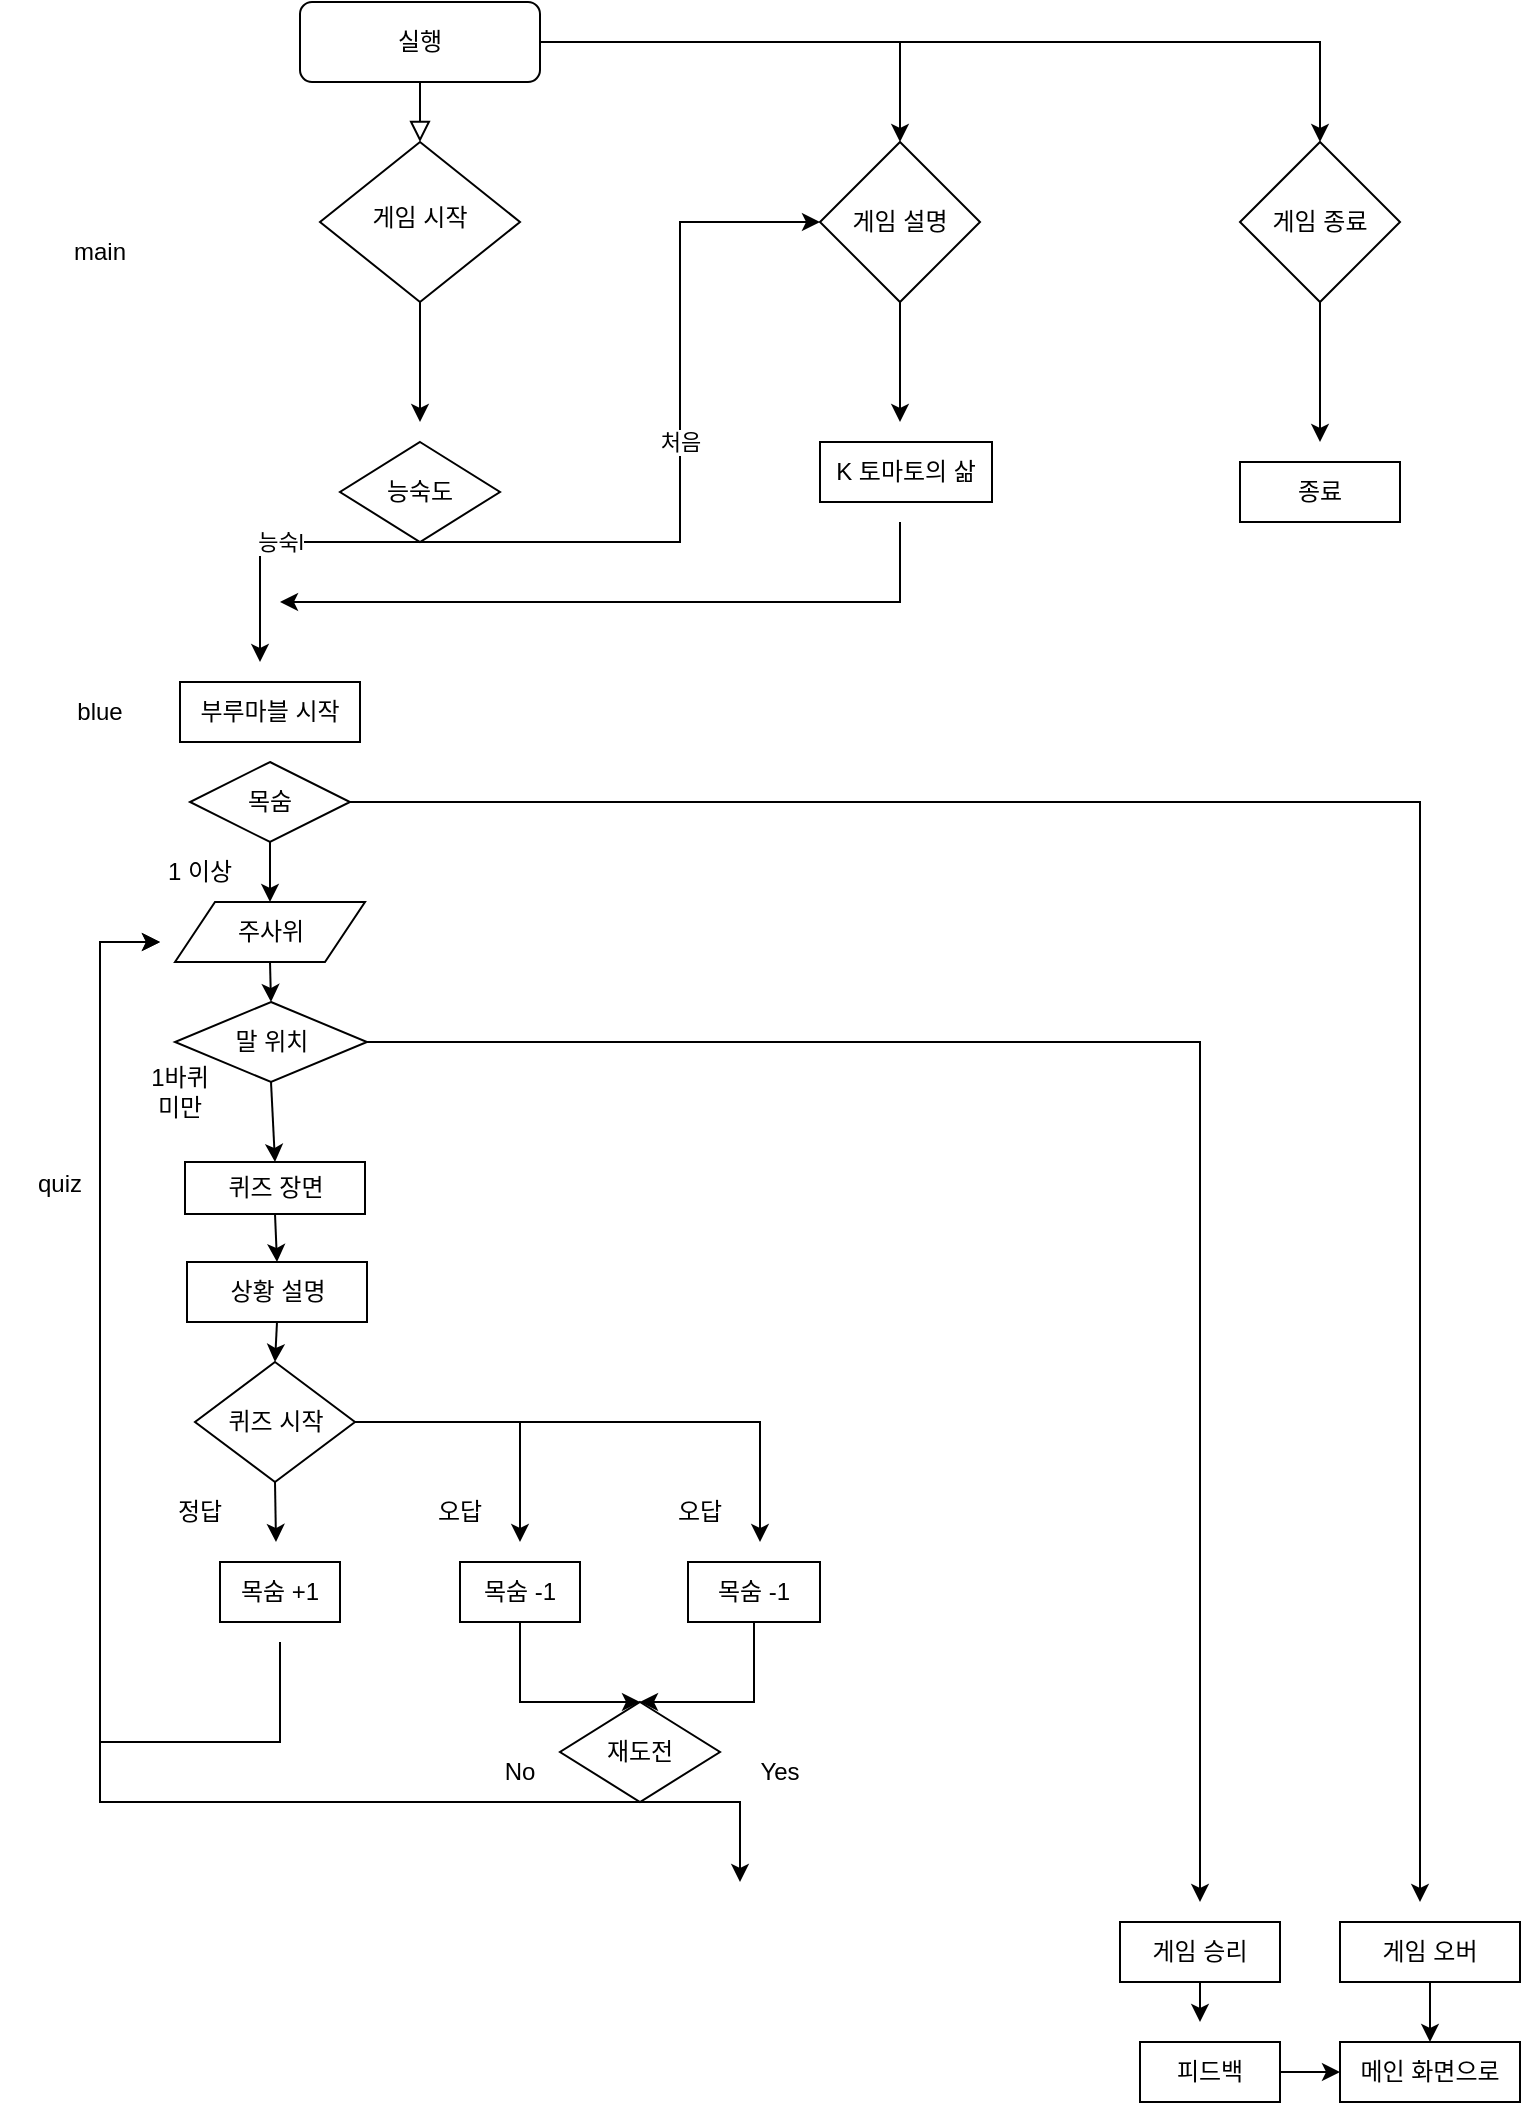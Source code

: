 <mxfile version="15.9.1" type="github">
  <diagram id="C5RBs43oDa-KdzZeNtuy" name="Page-1">
    <mxGraphModel dx="1104" dy="884" grid="1" gridSize="10" guides="1" tooltips="1" connect="1" arrows="1" fold="1" page="1" pageScale="1" pageWidth="827" pageHeight="1169" math="0" shadow="0">
      <root>
        <mxCell id="WIyWlLk6GJQsqaUBKTNV-0" />
        <mxCell id="WIyWlLk6GJQsqaUBKTNV-1" parent="WIyWlLk6GJQsqaUBKTNV-0" />
        <mxCell id="WIyWlLk6GJQsqaUBKTNV-2" value="" style="rounded=0;html=1;jettySize=auto;orthogonalLoop=1;fontSize=11;endArrow=block;endFill=0;endSize=8;strokeWidth=1;shadow=0;labelBackgroundColor=none;edgeStyle=orthogonalEdgeStyle;" parent="WIyWlLk6GJQsqaUBKTNV-1" source="WIyWlLk6GJQsqaUBKTNV-3" target="WIyWlLk6GJQsqaUBKTNV-6" edge="1">
          <mxGeometry relative="1" as="geometry" />
        </mxCell>
        <mxCell id="WIyWlLk6GJQsqaUBKTNV-3" value="실행" style="rounded=1;whiteSpace=wrap;html=1;fontSize=12;glass=0;strokeWidth=1;shadow=0;" parent="WIyWlLk6GJQsqaUBKTNV-1" vertex="1">
          <mxGeometry x="160" y="80" width="120" height="40" as="geometry" />
        </mxCell>
        <mxCell id="WIyWlLk6GJQsqaUBKTNV-6" value="게임 시작" style="rhombus;whiteSpace=wrap;html=1;shadow=0;fontFamily=Helvetica;fontSize=12;align=center;strokeWidth=1;spacing=6;spacingTop=-4;" parent="WIyWlLk6GJQsqaUBKTNV-1" vertex="1">
          <mxGeometry x="170" y="150" width="100" height="80" as="geometry" />
        </mxCell>
        <mxCell id="yMtjG-S56oMLCAJ_Q67d-2" value="main" style="text;html=1;strokeColor=none;fillColor=none;align=center;verticalAlign=middle;whiteSpace=wrap;rounded=0;" vertex="1" parent="WIyWlLk6GJQsqaUBKTNV-1">
          <mxGeometry x="30" y="190" width="60" height="30" as="geometry" />
        </mxCell>
        <mxCell id="yMtjG-S56oMLCAJ_Q67d-3" value="blue" style="text;html=1;strokeColor=none;fillColor=none;align=center;verticalAlign=middle;whiteSpace=wrap;rounded=0;" vertex="1" parent="WIyWlLk6GJQsqaUBKTNV-1">
          <mxGeometry x="30" y="420" width="60" height="30" as="geometry" />
        </mxCell>
        <mxCell id="yMtjG-S56oMLCAJ_Q67d-5" value="게임 설명" style="rhombus;whiteSpace=wrap;html=1;" vertex="1" parent="WIyWlLk6GJQsqaUBKTNV-1">
          <mxGeometry x="420" y="150" width="80" height="80" as="geometry" />
        </mxCell>
        <mxCell id="yMtjG-S56oMLCAJ_Q67d-6" value="게임 종료" style="rhombus;whiteSpace=wrap;html=1;" vertex="1" parent="WIyWlLk6GJQsqaUBKTNV-1">
          <mxGeometry x="630" y="150" width="80" height="80" as="geometry" />
        </mxCell>
        <mxCell id="yMtjG-S56oMLCAJ_Q67d-8" value="" style="endArrow=classic;html=1;rounded=0;exitX=1;exitY=0.5;exitDx=0;exitDy=0;entryX=0.5;entryY=0;entryDx=0;entryDy=0;" edge="1" parent="WIyWlLk6GJQsqaUBKTNV-1" source="WIyWlLk6GJQsqaUBKTNV-3" target="yMtjG-S56oMLCAJ_Q67d-5">
          <mxGeometry width="50" height="50" relative="1" as="geometry">
            <mxPoint x="300" y="170" as="sourcePoint" />
            <mxPoint x="350" y="120" as="targetPoint" />
            <Array as="points">
              <mxPoint x="460" y="100" />
            </Array>
          </mxGeometry>
        </mxCell>
        <mxCell id="yMtjG-S56oMLCAJ_Q67d-10" value="" style="endArrow=classic;html=1;rounded=0;entryX=0.5;entryY=0;entryDx=0;entryDy=0;" edge="1" parent="WIyWlLk6GJQsqaUBKTNV-1" target="yMtjG-S56oMLCAJ_Q67d-6">
          <mxGeometry width="50" height="50" relative="1" as="geometry">
            <mxPoint x="450" y="100" as="sourcePoint" />
            <mxPoint x="540" y="100" as="targetPoint" />
            <Array as="points">
              <mxPoint x="670" y="100" />
            </Array>
          </mxGeometry>
        </mxCell>
        <mxCell id="yMtjG-S56oMLCAJ_Q67d-11" value="" style="endArrow=classic;html=1;rounded=0;exitX=0.5;exitY=1;exitDx=0;exitDy=0;" edge="1" parent="WIyWlLk6GJQsqaUBKTNV-1" source="yMtjG-S56oMLCAJ_Q67d-5">
          <mxGeometry width="50" height="50" relative="1" as="geometry">
            <mxPoint x="210" y="390" as="sourcePoint" />
            <mxPoint x="460" y="290" as="targetPoint" />
          </mxGeometry>
        </mxCell>
        <mxCell id="yMtjG-S56oMLCAJ_Q67d-12" value="" style="endArrow=classic;html=1;rounded=0;exitX=0.5;exitY=1;exitDx=0;exitDy=0;" edge="1" parent="WIyWlLk6GJQsqaUBKTNV-1" source="WIyWlLk6GJQsqaUBKTNV-6">
          <mxGeometry width="50" height="50" relative="1" as="geometry">
            <mxPoint x="200" y="280" as="sourcePoint" />
            <mxPoint x="220" y="290" as="targetPoint" />
          </mxGeometry>
        </mxCell>
        <mxCell id="yMtjG-S56oMLCAJ_Q67d-13" value="" style="endArrow=classic;html=1;rounded=0;exitX=0.5;exitY=1;exitDx=0;exitDy=0;" edge="1" parent="WIyWlLk6GJQsqaUBKTNV-1" source="yMtjG-S56oMLCAJ_Q67d-6">
          <mxGeometry width="50" height="50" relative="1" as="geometry">
            <mxPoint x="500" y="390" as="sourcePoint" />
            <mxPoint x="670" y="300" as="targetPoint" />
          </mxGeometry>
        </mxCell>
        <mxCell id="yMtjG-S56oMLCAJ_Q67d-15" value="능숙도" style="rhombus;whiteSpace=wrap;html=1;" vertex="1" parent="WIyWlLk6GJQsqaUBKTNV-1">
          <mxGeometry x="180" y="300" width="80" height="50" as="geometry" />
        </mxCell>
        <mxCell id="yMtjG-S56oMLCAJ_Q67d-16" value="" style="endArrow=classic;html=1;rounded=0;exitX=0.5;exitY=1;exitDx=0;exitDy=0;" edge="1" parent="WIyWlLk6GJQsqaUBKTNV-1" source="yMtjG-S56oMLCAJ_Q67d-15">
          <mxGeometry relative="1" as="geometry">
            <mxPoint x="280" y="270" as="sourcePoint" />
            <mxPoint x="140" y="410" as="targetPoint" />
            <Array as="points">
              <mxPoint x="140" y="350" />
            </Array>
          </mxGeometry>
        </mxCell>
        <mxCell id="yMtjG-S56oMLCAJ_Q67d-17" value="능숙l" style="edgeLabel;resizable=0;html=1;align=center;verticalAlign=middle;" connectable="0" vertex="1" parent="yMtjG-S56oMLCAJ_Q67d-16">
          <mxGeometry relative="1" as="geometry" />
        </mxCell>
        <mxCell id="yMtjG-S56oMLCAJ_Q67d-18" value="" style="endArrow=classic;html=1;rounded=0;exitX=0.5;exitY=1;exitDx=0;exitDy=0;entryX=0;entryY=0.5;entryDx=0;entryDy=0;" edge="1" parent="WIyWlLk6GJQsqaUBKTNV-1" source="yMtjG-S56oMLCAJ_Q67d-15" target="yMtjG-S56oMLCAJ_Q67d-5">
          <mxGeometry relative="1" as="geometry">
            <mxPoint x="280" y="270" as="sourcePoint" />
            <mxPoint x="290" y="410" as="targetPoint" />
            <Array as="points">
              <mxPoint x="350" y="350" />
              <mxPoint x="350" y="190" />
            </Array>
          </mxGeometry>
        </mxCell>
        <mxCell id="yMtjG-S56oMLCAJ_Q67d-19" value="처음" style="edgeLabel;resizable=0;html=1;align=center;verticalAlign=middle;" connectable="0" vertex="1" parent="yMtjG-S56oMLCAJ_Q67d-18">
          <mxGeometry relative="1" as="geometry" />
        </mxCell>
        <mxCell id="yMtjG-S56oMLCAJ_Q67d-21" value="부루마블 시작" style="rounded=0;whiteSpace=wrap;html=1;" vertex="1" parent="WIyWlLk6GJQsqaUBKTNV-1">
          <mxGeometry x="100" y="420" width="90" height="30" as="geometry" />
        </mxCell>
        <mxCell id="yMtjG-S56oMLCAJ_Q67d-22" value="K 토마토의 삶" style="rounded=0;whiteSpace=wrap;html=1;" vertex="1" parent="WIyWlLk6GJQsqaUBKTNV-1">
          <mxGeometry x="420" y="300" width="86" height="30" as="geometry" />
        </mxCell>
        <mxCell id="yMtjG-S56oMLCAJ_Q67d-23" value="종료" style="rounded=0;whiteSpace=wrap;html=1;" vertex="1" parent="WIyWlLk6GJQsqaUBKTNV-1">
          <mxGeometry x="630" y="310" width="80" height="30" as="geometry" />
        </mxCell>
        <mxCell id="yMtjG-S56oMLCAJ_Q67d-26" value="목숨" style="rhombus;whiteSpace=wrap;html=1;" vertex="1" parent="WIyWlLk6GJQsqaUBKTNV-1">
          <mxGeometry x="105" y="460" width="80" height="40" as="geometry" />
        </mxCell>
        <mxCell id="yMtjG-S56oMLCAJ_Q67d-28" value="" style="endArrow=classic;html=1;rounded=0;" edge="1" parent="WIyWlLk6GJQsqaUBKTNV-1">
          <mxGeometry width="50" height="50" relative="1" as="geometry">
            <mxPoint x="460" y="340" as="sourcePoint" />
            <mxPoint x="150" y="380" as="targetPoint" />
            <Array as="points">
              <mxPoint x="460" y="380" />
            </Array>
          </mxGeometry>
        </mxCell>
        <mxCell id="yMtjG-S56oMLCAJ_Q67d-30" value="" style="endArrow=classic;html=1;rounded=0;exitX=0.5;exitY=1;exitDx=0;exitDy=0;" edge="1" parent="WIyWlLk6GJQsqaUBKTNV-1" source="yMtjG-S56oMLCAJ_Q67d-26">
          <mxGeometry width="50" height="50" relative="1" as="geometry">
            <mxPoint x="400" y="600" as="sourcePoint" />
            <mxPoint x="145" y="530" as="targetPoint" />
          </mxGeometry>
        </mxCell>
        <mxCell id="yMtjG-S56oMLCAJ_Q67d-31" value="1 이상" style="text;html=1;strokeColor=none;fillColor=none;align=center;verticalAlign=middle;whiteSpace=wrap;rounded=0;" vertex="1" parent="WIyWlLk6GJQsqaUBKTNV-1">
          <mxGeometry x="80" y="500" width="60" height="30" as="geometry" />
        </mxCell>
        <mxCell id="yMtjG-S56oMLCAJ_Q67d-32" value="주사위" style="shape=parallelogram;perimeter=parallelogramPerimeter;whiteSpace=wrap;html=1;fixedSize=1;" vertex="1" parent="WIyWlLk6GJQsqaUBKTNV-1">
          <mxGeometry x="97.5" y="530" width="95" height="30" as="geometry" />
        </mxCell>
        <mxCell id="yMtjG-S56oMLCAJ_Q67d-33" value="" style="endArrow=classic;html=1;rounded=0;exitX=1;exitY=0.5;exitDx=0;exitDy=0;" edge="1" parent="WIyWlLk6GJQsqaUBKTNV-1" source="yMtjG-S56oMLCAJ_Q67d-26">
          <mxGeometry width="50" height="50" relative="1" as="geometry">
            <mxPoint x="370" y="780" as="sourcePoint" />
            <mxPoint x="720" y="1030" as="targetPoint" />
            <Array as="points">
              <mxPoint x="720" y="480" />
            </Array>
          </mxGeometry>
        </mxCell>
        <mxCell id="yMtjG-S56oMLCAJ_Q67d-34" value="게임 오버" style="rounded=0;whiteSpace=wrap;html=1;" vertex="1" parent="WIyWlLk6GJQsqaUBKTNV-1">
          <mxGeometry x="680" y="1040" width="90" height="30" as="geometry" />
        </mxCell>
        <mxCell id="yMtjG-S56oMLCAJ_Q67d-35" value="메인 화면으로" style="rounded=0;whiteSpace=wrap;html=1;" vertex="1" parent="WIyWlLk6GJQsqaUBKTNV-1">
          <mxGeometry x="680" y="1100" width="90" height="30" as="geometry" />
        </mxCell>
        <mxCell id="yMtjG-S56oMLCAJ_Q67d-36" value="" style="endArrow=classic;html=1;rounded=0;exitX=0.5;exitY=1;exitDx=0;exitDy=0;entryX=0.5;entryY=0;entryDx=0;entryDy=0;" edge="1" parent="WIyWlLk6GJQsqaUBKTNV-1" source="yMtjG-S56oMLCAJ_Q67d-34" target="yMtjG-S56oMLCAJ_Q67d-35">
          <mxGeometry width="50" height="50" relative="1" as="geometry">
            <mxPoint x="360" y="860" as="sourcePoint" />
            <mxPoint x="410" y="810" as="targetPoint" />
          </mxGeometry>
        </mxCell>
        <mxCell id="yMtjG-S56oMLCAJ_Q67d-37" value="퀴즈 장면" style="rounded=0;whiteSpace=wrap;html=1;" vertex="1" parent="WIyWlLk6GJQsqaUBKTNV-1">
          <mxGeometry x="102.5" y="660" width="90" height="26" as="geometry" />
        </mxCell>
        <mxCell id="yMtjG-S56oMLCAJ_Q67d-39" value="상황 설명" style="rounded=0;whiteSpace=wrap;html=1;" vertex="1" parent="WIyWlLk6GJQsqaUBKTNV-1">
          <mxGeometry x="103.5" y="710" width="90" height="30" as="geometry" />
        </mxCell>
        <mxCell id="yMtjG-S56oMLCAJ_Q67d-40" value="quiz" style="text;html=1;strokeColor=none;fillColor=none;align=center;verticalAlign=middle;whiteSpace=wrap;rounded=0;" vertex="1" parent="WIyWlLk6GJQsqaUBKTNV-1">
          <mxGeometry x="10" y="656" width="60" height="30" as="geometry" />
        </mxCell>
        <mxCell id="yMtjG-S56oMLCAJ_Q67d-41" value="" style="endArrow=classic;html=1;rounded=0;exitX=0.5;exitY=1;exitDx=0;exitDy=0;entryX=0.5;entryY=0;entryDx=0;entryDy=0;" edge="1" parent="WIyWlLk6GJQsqaUBKTNV-1" source="yMtjG-S56oMLCAJ_Q67d-37" target="yMtjG-S56oMLCAJ_Q67d-39">
          <mxGeometry width="50" height="50" relative="1" as="geometry">
            <mxPoint x="250" y="878" as="sourcePoint" />
            <mxPoint x="300" y="828" as="targetPoint" />
          </mxGeometry>
        </mxCell>
        <mxCell id="yMtjG-S56oMLCAJ_Q67d-42" value="퀴즈 시작" style="rhombus;whiteSpace=wrap;html=1;" vertex="1" parent="WIyWlLk6GJQsqaUBKTNV-1">
          <mxGeometry x="107.5" y="760" width="80" height="60" as="geometry" />
        </mxCell>
        <mxCell id="yMtjG-S56oMLCAJ_Q67d-43" value="" style="endArrow=classic;html=1;rounded=0;exitX=0.5;exitY=1;exitDx=0;exitDy=0;entryX=0.5;entryY=0;entryDx=0;entryDy=0;" edge="1" parent="WIyWlLk6GJQsqaUBKTNV-1" source="yMtjG-S56oMLCAJ_Q67d-39" target="yMtjG-S56oMLCAJ_Q67d-42">
          <mxGeometry width="50" height="50" relative="1" as="geometry">
            <mxPoint x="350" y="818" as="sourcePoint" />
            <mxPoint x="400" y="768" as="targetPoint" />
          </mxGeometry>
        </mxCell>
        <mxCell id="yMtjG-S56oMLCAJ_Q67d-44" value="" style="endArrow=classic;html=1;rounded=0;exitX=0.5;exitY=1;exitDx=0;exitDy=0;" edge="1" parent="WIyWlLk6GJQsqaUBKTNV-1" source="yMtjG-S56oMLCAJ_Q67d-42">
          <mxGeometry width="50" height="50" relative="1" as="geometry">
            <mxPoint x="350" y="1018" as="sourcePoint" />
            <mxPoint x="148" y="850" as="targetPoint" />
          </mxGeometry>
        </mxCell>
        <mxCell id="yMtjG-S56oMLCAJ_Q67d-45" value="" style="endArrow=classic;html=1;rounded=0;exitX=1;exitY=0.5;exitDx=0;exitDy=0;" edge="1" parent="WIyWlLk6GJQsqaUBKTNV-1" source="yMtjG-S56oMLCAJ_Q67d-42">
          <mxGeometry width="50" height="50" relative="1" as="geometry">
            <mxPoint x="350" y="968" as="sourcePoint" />
            <mxPoint x="270" y="850" as="targetPoint" />
            <Array as="points">
              <mxPoint x="270" y="790" />
            </Array>
          </mxGeometry>
        </mxCell>
        <mxCell id="yMtjG-S56oMLCAJ_Q67d-46" value="피드백" style="rounded=0;whiteSpace=wrap;html=1;" vertex="1" parent="WIyWlLk6GJQsqaUBKTNV-1">
          <mxGeometry x="580" y="1100" width="70" height="30" as="geometry" />
        </mxCell>
        <mxCell id="yMtjG-S56oMLCAJ_Q67d-48" value="말 위치" style="rhombus;whiteSpace=wrap;html=1;" vertex="1" parent="WIyWlLk6GJQsqaUBKTNV-1">
          <mxGeometry x="97.5" y="580" width="96" height="40" as="geometry" />
        </mxCell>
        <mxCell id="yMtjG-S56oMLCAJ_Q67d-52" value="" style="endArrow=classic;html=1;rounded=0;exitX=0.5;exitY=1;exitDx=0;exitDy=0;entryX=0.5;entryY=0;entryDx=0;entryDy=0;" edge="1" parent="WIyWlLk6GJQsqaUBKTNV-1" source="yMtjG-S56oMLCAJ_Q67d-32" target="yMtjG-S56oMLCAJ_Q67d-48">
          <mxGeometry width="50" height="50" relative="1" as="geometry">
            <mxPoint x="370" y="790" as="sourcePoint" />
            <mxPoint x="420" y="740" as="targetPoint" />
          </mxGeometry>
        </mxCell>
        <mxCell id="yMtjG-S56oMLCAJ_Q67d-53" value="" style="endArrow=classic;html=1;rounded=0;exitX=0.5;exitY=1;exitDx=0;exitDy=0;entryX=0.5;entryY=0;entryDx=0;entryDy=0;" edge="1" parent="WIyWlLk6GJQsqaUBKTNV-1" source="yMtjG-S56oMLCAJ_Q67d-48" target="yMtjG-S56oMLCAJ_Q67d-37">
          <mxGeometry width="50" height="50" relative="1" as="geometry">
            <mxPoint x="370" y="790" as="sourcePoint" />
            <mxPoint x="146" y="640" as="targetPoint" />
          </mxGeometry>
        </mxCell>
        <mxCell id="yMtjG-S56oMLCAJ_Q67d-54" value="1바퀴 &lt;br&gt;미만" style="text;html=1;strokeColor=none;fillColor=none;align=center;verticalAlign=middle;whiteSpace=wrap;rounded=0;" vertex="1" parent="WIyWlLk6GJQsqaUBKTNV-1">
          <mxGeometry x="70" y="610" width="60" height="30" as="geometry" />
        </mxCell>
        <mxCell id="yMtjG-S56oMLCAJ_Q67d-59" value="" style="endArrow=classic;html=1;rounded=0;exitX=1;exitY=0.5;exitDx=0;exitDy=0;" edge="1" parent="WIyWlLk6GJQsqaUBKTNV-1" source="yMtjG-S56oMLCAJ_Q67d-48">
          <mxGeometry width="50" height="50" relative="1" as="geometry">
            <mxPoint x="370" y="780" as="sourcePoint" />
            <mxPoint x="610" y="1030" as="targetPoint" />
            <Array as="points">
              <mxPoint x="610" y="600" />
            </Array>
          </mxGeometry>
        </mxCell>
        <mxCell id="yMtjG-S56oMLCAJ_Q67d-60" value="게임 승리" style="rounded=0;whiteSpace=wrap;html=1;" vertex="1" parent="WIyWlLk6GJQsqaUBKTNV-1">
          <mxGeometry x="570" y="1040" width="80" height="30" as="geometry" />
        </mxCell>
        <mxCell id="yMtjG-S56oMLCAJ_Q67d-62" value="" style="endArrow=classic;html=1;rounded=0;exitX=0.5;exitY=1;exitDx=0;exitDy=0;" edge="1" parent="WIyWlLk6GJQsqaUBKTNV-1" source="yMtjG-S56oMLCAJ_Q67d-60">
          <mxGeometry width="50" height="50" relative="1" as="geometry">
            <mxPoint x="370" y="780" as="sourcePoint" />
            <mxPoint x="610" y="1090" as="targetPoint" />
          </mxGeometry>
        </mxCell>
        <mxCell id="yMtjG-S56oMLCAJ_Q67d-63" value="" style="endArrow=classic;html=1;rounded=0;exitX=1;exitY=0.5;exitDx=0;exitDy=0;entryX=0;entryY=0.5;entryDx=0;entryDy=0;" edge="1" parent="WIyWlLk6GJQsqaUBKTNV-1" source="yMtjG-S56oMLCAJ_Q67d-46" target="yMtjG-S56oMLCAJ_Q67d-35">
          <mxGeometry width="50" height="50" relative="1" as="geometry">
            <mxPoint x="370" y="780" as="sourcePoint" />
            <mxPoint x="420" y="730" as="targetPoint" />
          </mxGeometry>
        </mxCell>
        <mxCell id="yMtjG-S56oMLCAJ_Q67d-64" value="" style="endArrow=classic;html=1;rounded=0;" edge="1" parent="WIyWlLk6GJQsqaUBKTNV-1">
          <mxGeometry width="50" height="50" relative="1" as="geometry">
            <mxPoint x="270" y="790" as="sourcePoint" />
            <mxPoint x="390" y="850" as="targetPoint" />
            <Array as="points">
              <mxPoint x="390" y="790" />
            </Array>
          </mxGeometry>
        </mxCell>
        <mxCell id="yMtjG-S56oMLCAJ_Q67d-65" value="정답" style="text;html=1;strokeColor=none;fillColor=none;align=center;verticalAlign=middle;whiteSpace=wrap;rounded=0;" vertex="1" parent="WIyWlLk6GJQsqaUBKTNV-1">
          <mxGeometry x="80" y="820" width="60" height="30" as="geometry" />
        </mxCell>
        <mxCell id="yMtjG-S56oMLCAJ_Q67d-66" value="오답" style="text;html=1;strokeColor=none;fillColor=none;align=center;verticalAlign=middle;whiteSpace=wrap;rounded=0;" vertex="1" parent="WIyWlLk6GJQsqaUBKTNV-1">
          <mxGeometry x="210" y="820" width="60" height="30" as="geometry" />
        </mxCell>
        <mxCell id="yMtjG-S56oMLCAJ_Q67d-67" value="오답" style="text;html=1;strokeColor=none;fillColor=none;align=center;verticalAlign=middle;whiteSpace=wrap;rounded=0;" vertex="1" parent="WIyWlLk6GJQsqaUBKTNV-1">
          <mxGeometry x="330" y="820" width="60" height="30" as="geometry" />
        </mxCell>
        <mxCell id="yMtjG-S56oMLCAJ_Q67d-68" value="목숨 +1" style="rounded=0;whiteSpace=wrap;html=1;" vertex="1" parent="WIyWlLk6GJQsqaUBKTNV-1">
          <mxGeometry x="120" y="860" width="60" height="30" as="geometry" />
        </mxCell>
        <mxCell id="yMtjG-S56oMLCAJ_Q67d-69" value="목숨 -1" style="rounded=0;whiteSpace=wrap;html=1;" vertex="1" parent="WIyWlLk6GJQsqaUBKTNV-1">
          <mxGeometry x="240" y="860" width="60" height="30" as="geometry" />
        </mxCell>
        <mxCell id="yMtjG-S56oMLCAJ_Q67d-70" value="목숨 -1" style="rounded=0;whiteSpace=wrap;html=1;" vertex="1" parent="WIyWlLk6GJQsqaUBKTNV-1">
          <mxGeometry x="354" y="860" width="66" height="30" as="geometry" />
        </mxCell>
        <mxCell id="yMtjG-S56oMLCAJ_Q67d-71" value="" style="endArrow=classic;html=1;rounded=0;" edge="1" parent="WIyWlLk6GJQsqaUBKTNV-1">
          <mxGeometry width="50" height="50" relative="1" as="geometry">
            <mxPoint x="150" y="900" as="sourcePoint" />
            <mxPoint x="90" y="550" as="targetPoint" />
            <Array as="points">
              <mxPoint x="150" y="950" />
              <mxPoint x="60" y="950" />
              <mxPoint x="60" y="550" />
            </Array>
          </mxGeometry>
        </mxCell>
        <mxCell id="yMtjG-S56oMLCAJ_Q67d-72" value="재도전" style="rhombus;whiteSpace=wrap;html=1;" vertex="1" parent="WIyWlLk6GJQsqaUBKTNV-1">
          <mxGeometry x="290" y="930" width="80" height="50" as="geometry" />
        </mxCell>
        <mxCell id="yMtjG-S56oMLCAJ_Q67d-74" value="" style="endArrow=classic;html=1;rounded=0;exitX=0.5;exitY=1;exitDx=0;exitDy=0;entryX=0.5;entryY=0;entryDx=0;entryDy=0;" edge="1" parent="WIyWlLk6GJQsqaUBKTNV-1" source="yMtjG-S56oMLCAJ_Q67d-69" target="yMtjG-S56oMLCAJ_Q67d-72">
          <mxGeometry width="50" height="50" relative="1" as="geometry">
            <mxPoint x="370" y="920" as="sourcePoint" />
            <mxPoint x="420" y="870" as="targetPoint" />
            <Array as="points">
              <mxPoint x="270" y="930" />
            </Array>
          </mxGeometry>
        </mxCell>
        <mxCell id="yMtjG-S56oMLCAJ_Q67d-75" value="" style="endArrow=classic;html=1;rounded=0;exitX=0.5;exitY=1;exitDx=0;exitDy=0;entryX=0.5;entryY=0;entryDx=0;entryDy=0;" edge="1" parent="WIyWlLk6GJQsqaUBKTNV-1" source="yMtjG-S56oMLCAJ_Q67d-70" target="yMtjG-S56oMLCAJ_Q67d-72">
          <mxGeometry width="50" height="50" relative="1" as="geometry">
            <mxPoint x="370" y="920" as="sourcePoint" />
            <mxPoint x="420" y="870" as="targetPoint" />
            <Array as="points">
              <mxPoint x="387" y="930" />
            </Array>
          </mxGeometry>
        </mxCell>
        <mxCell id="yMtjG-S56oMLCAJ_Q67d-76" value="" style="endArrow=classic;html=1;rounded=0;exitX=0.5;exitY=1;exitDx=0;exitDy=0;" edge="1" parent="WIyWlLk6GJQsqaUBKTNV-1" source="yMtjG-S56oMLCAJ_Q67d-72">
          <mxGeometry width="50" height="50" relative="1" as="geometry">
            <mxPoint x="370" y="780" as="sourcePoint" />
            <mxPoint x="90" y="550" as="targetPoint" />
            <Array as="points">
              <mxPoint x="60" y="980" />
              <mxPoint x="60" y="550" />
            </Array>
          </mxGeometry>
        </mxCell>
        <mxCell id="yMtjG-S56oMLCAJ_Q67d-77" value="" style="endArrow=classic;html=1;rounded=0;" edge="1" parent="WIyWlLk6GJQsqaUBKTNV-1">
          <mxGeometry width="50" height="50" relative="1" as="geometry">
            <mxPoint x="330" y="980" as="sourcePoint" />
            <mxPoint x="380" y="1020" as="targetPoint" />
            <Array as="points">
              <mxPoint x="380" y="980" />
            </Array>
          </mxGeometry>
        </mxCell>
        <mxCell id="yMtjG-S56oMLCAJ_Q67d-79" value="No" style="text;html=1;strokeColor=none;fillColor=none;align=center;verticalAlign=middle;whiteSpace=wrap;rounded=0;" vertex="1" parent="WIyWlLk6GJQsqaUBKTNV-1">
          <mxGeometry x="240" y="950" width="60" height="30" as="geometry" />
        </mxCell>
        <mxCell id="yMtjG-S56oMLCAJ_Q67d-80" value="Yes" style="text;html=1;strokeColor=none;fillColor=none;align=center;verticalAlign=middle;whiteSpace=wrap;rounded=0;" vertex="1" parent="WIyWlLk6GJQsqaUBKTNV-1">
          <mxGeometry x="370" y="950" width="60" height="30" as="geometry" />
        </mxCell>
      </root>
    </mxGraphModel>
  </diagram>
</mxfile>
